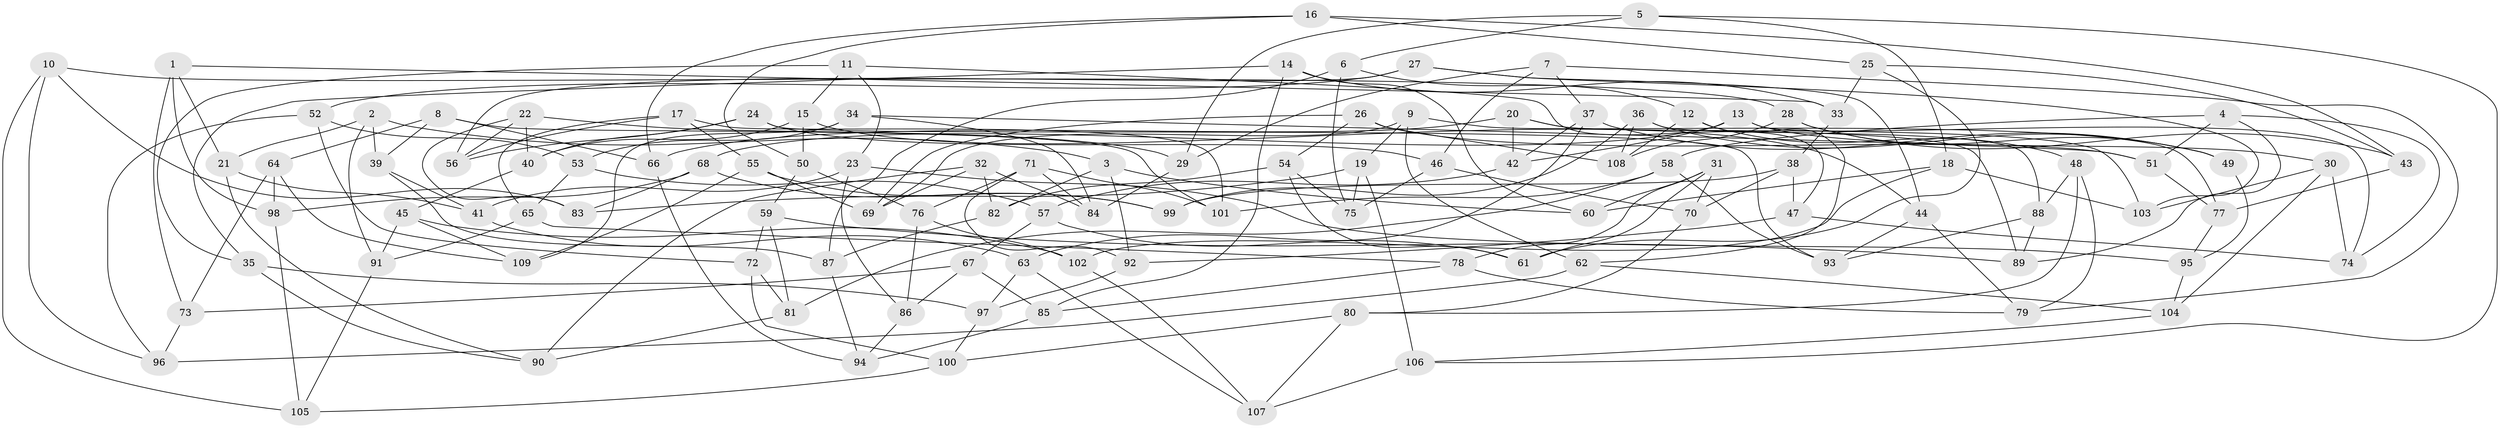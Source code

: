 // Generated by graph-tools (version 1.1) at 2025/11/02/27/25 16:11:44]
// undirected, 109 vertices, 218 edges
graph export_dot {
graph [start="1"]
  node [color=gray90,style=filled];
  1;
  2;
  3;
  4;
  5;
  6;
  7;
  8;
  9;
  10;
  11;
  12;
  13;
  14;
  15;
  16;
  17;
  18;
  19;
  20;
  21;
  22;
  23;
  24;
  25;
  26;
  27;
  28;
  29;
  30;
  31;
  32;
  33;
  34;
  35;
  36;
  37;
  38;
  39;
  40;
  41;
  42;
  43;
  44;
  45;
  46;
  47;
  48;
  49;
  50;
  51;
  52;
  53;
  54;
  55;
  56;
  57;
  58;
  59;
  60;
  61;
  62;
  63;
  64;
  65;
  66;
  67;
  68;
  69;
  70;
  71;
  72;
  73;
  74;
  75;
  76;
  77;
  78;
  79;
  80;
  81;
  82;
  83;
  84;
  85;
  86;
  87;
  88;
  89;
  90;
  91;
  92;
  93;
  94;
  95;
  96;
  97;
  98;
  99;
  100;
  101;
  102;
  103;
  104;
  105;
  106;
  107;
  108;
  109;
  1 -- 21;
  1 -- 73;
  1 -- 33;
  1 -- 98;
  2 -- 21;
  2 -- 39;
  2 -- 91;
  2 -- 3;
  3 -- 60;
  3 -- 82;
  3 -- 92;
  4 -- 51;
  4 -- 58;
  4 -- 74;
  4 -- 89;
  5 -- 106;
  5 -- 18;
  5 -- 29;
  5 -- 6;
  6 -- 75;
  6 -- 12;
  6 -- 87;
  7 -- 37;
  7 -- 46;
  7 -- 79;
  7 -- 29;
  8 -- 66;
  8 -- 101;
  8 -- 64;
  8 -- 39;
  9 -- 77;
  9 -- 69;
  9 -- 62;
  9 -- 19;
  10 -- 96;
  10 -- 105;
  10 -- 83;
  10 -- 28;
  11 -- 15;
  11 -- 35;
  11 -- 47;
  11 -- 23;
  12 -- 62;
  12 -- 108;
  12 -- 48;
  13 -- 30;
  13 -- 42;
  13 -- 74;
  13 -- 68;
  14 -- 60;
  14 -- 35;
  14 -- 85;
  14 -- 33;
  15 -- 40;
  15 -- 50;
  15 -- 44;
  16 -- 50;
  16 -- 66;
  16 -- 43;
  16 -- 25;
  17 -- 101;
  17 -- 56;
  17 -- 65;
  17 -- 55;
  18 -- 102;
  18 -- 103;
  18 -- 60;
  19 -- 75;
  19 -- 83;
  19 -- 106;
  20 -- 42;
  20 -- 89;
  20 -- 66;
  20 -- 103;
  21 -- 90;
  21 -- 41;
  22 -- 56;
  22 -- 40;
  22 -- 29;
  22 -- 83;
  23 -- 95;
  23 -- 86;
  23 -- 41;
  24 -- 40;
  24 -- 93;
  24 -- 46;
  24 -- 56;
  25 -- 61;
  25 -- 43;
  25 -- 33;
  26 -- 108;
  26 -- 54;
  26 -- 51;
  26 -- 69;
  27 -- 56;
  27 -- 52;
  27 -- 103;
  27 -- 44;
  28 -- 43;
  28 -- 108;
  28 -- 49;
  29 -- 84;
  30 -- 74;
  30 -- 103;
  30 -- 104;
  31 -- 60;
  31 -- 70;
  31 -- 61;
  31 -- 78;
  32 -- 90;
  32 -- 84;
  32 -- 82;
  32 -- 69;
  33 -- 38;
  34 -- 84;
  34 -- 53;
  34 -- 109;
  34 -- 51;
  35 -- 97;
  35 -- 90;
  36 -- 108;
  36 -- 88;
  36 -- 49;
  36 -- 99;
  37 -- 49;
  37 -- 42;
  37 -- 63;
  38 -- 99;
  38 -- 70;
  38 -- 47;
  39 -- 41;
  39 -- 87;
  40 -- 45;
  41 -- 63;
  42 -- 57;
  43 -- 77;
  44 -- 93;
  44 -- 79;
  45 -- 102;
  45 -- 109;
  45 -- 91;
  46 -- 70;
  46 -- 75;
  47 -- 74;
  47 -- 92;
  48 -- 79;
  48 -- 88;
  48 -- 80;
  49 -- 95;
  50 -- 76;
  50 -- 59;
  51 -- 77;
  52 -- 96;
  52 -- 72;
  52 -- 53;
  53 -- 65;
  53 -- 57;
  54 -- 75;
  54 -- 61;
  54 -- 82;
  55 -- 99;
  55 -- 109;
  55 -- 69;
  57 -- 67;
  57 -- 61;
  58 -- 93;
  58 -- 101;
  58 -- 81;
  59 -- 89;
  59 -- 81;
  59 -- 72;
  62 -- 96;
  62 -- 104;
  63 -- 107;
  63 -- 97;
  64 -- 98;
  64 -- 109;
  64 -- 73;
  65 -- 78;
  65 -- 91;
  66 -- 94;
  67 -- 86;
  67 -- 85;
  67 -- 73;
  68 -- 83;
  68 -- 99;
  68 -- 98;
  70 -- 80;
  71 -- 76;
  71 -- 92;
  71 -- 101;
  71 -- 84;
  72 -- 81;
  72 -- 100;
  73 -- 96;
  76 -- 102;
  76 -- 86;
  77 -- 95;
  78 -- 85;
  78 -- 79;
  80 -- 107;
  80 -- 100;
  81 -- 90;
  82 -- 87;
  85 -- 94;
  86 -- 94;
  87 -- 94;
  88 -- 93;
  88 -- 89;
  91 -- 105;
  92 -- 97;
  95 -- 104;
  97 -- 100;
  98 -- 105;
  100 -- 105;
  102 -- 107;
  104 -- 106;
  106 -- 107;
}
